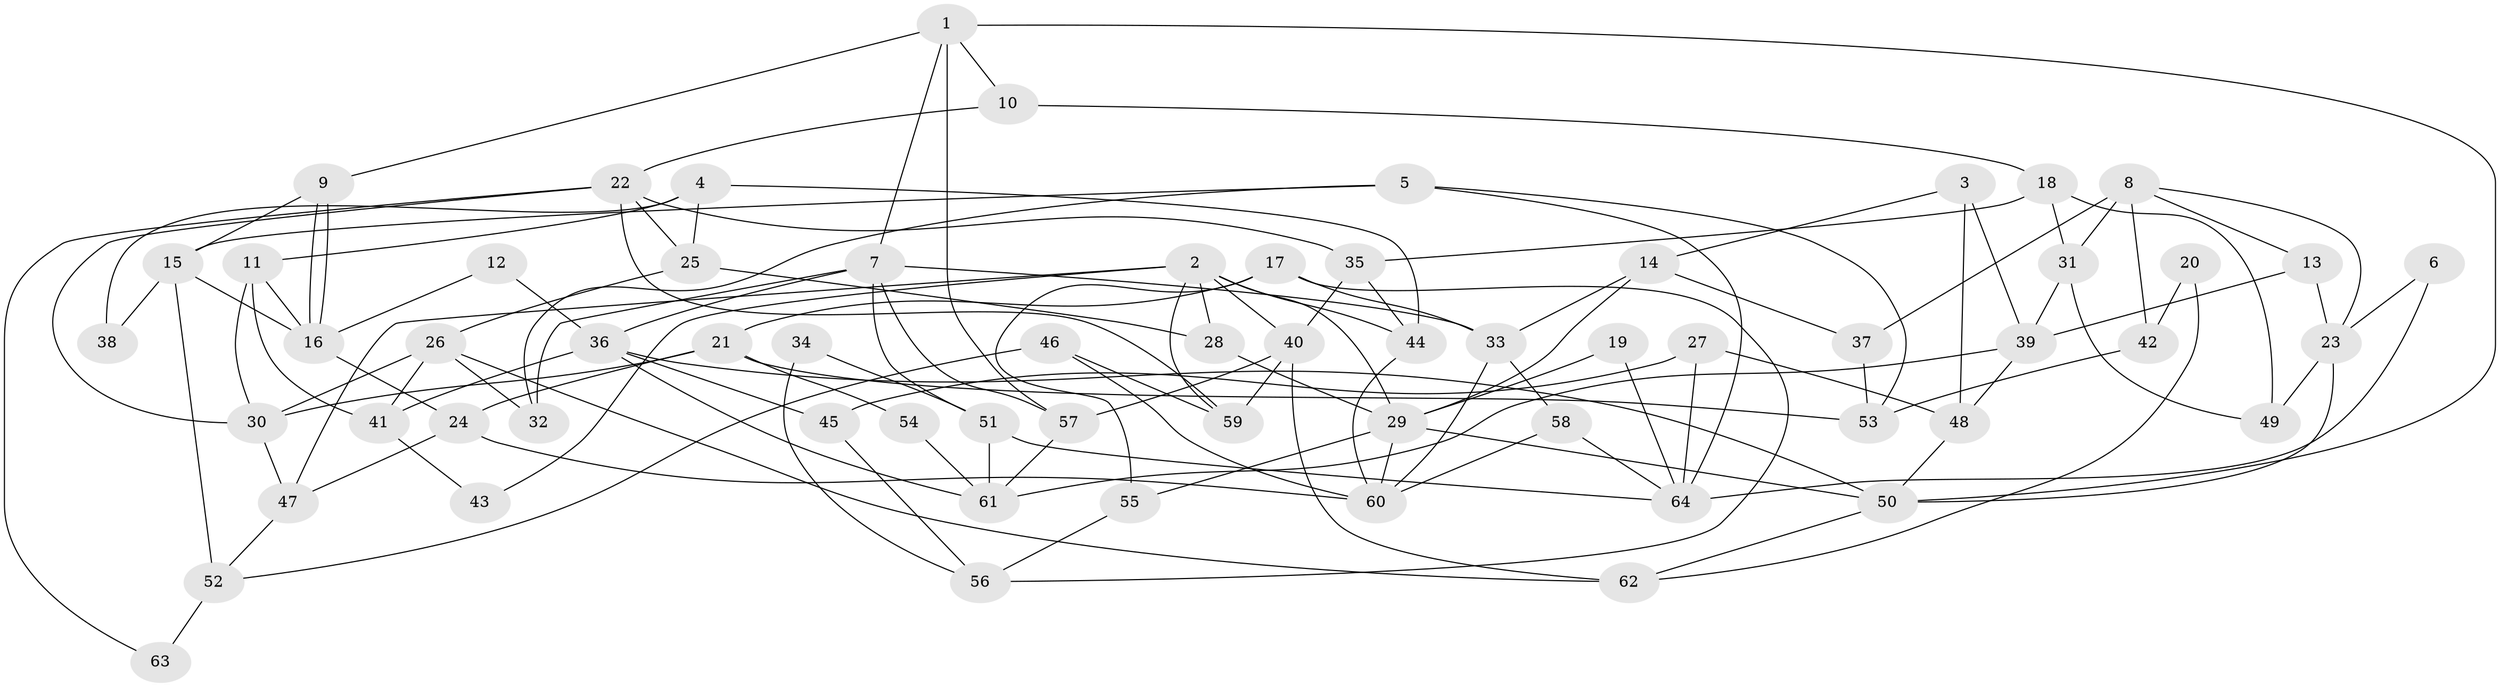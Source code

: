 // coarse degree distribution, {9: 0.02631578947368421, 10: 0.02631578947368421, 3: 0.02631578947368421, 4: 0.18421052631578946, 5: 0.23684210526315788, 7: 0.18421052631578946, 6: 0.13157894736842105, 2: 0.18421052631578946}
// Generated by graph-tools (version 1.1) at 2025/52/02/27/25 19:52:09]
// undirected, 64 vertices, 128 edges
graph export_dot {
graph [start="1"]
  node [color=gray90,style=filled];
  1;
  2;
  3;
  4;
  5;
  6;
  7;
  8;
  9;
  10;
  11;
  12;
  13;
  14;
  15;
  16;
  17;
  18;
  19;
  20;
  21;
  22;
  23;
  24;
  25;
  26;
  27;
  28;
  29;
  30;
  31;
  32;
  33;
  34;
  35;
  36;
  37;
  38;
  39;
  40;
  41;
  42;
  43;
  44;
  45;
  46;
  47;
  48;
  49;
  50;
  51;
  52;
  53;
  54;
  55;
  56;
  57;
  58;
  59;
  60;
  61;
  62;
  63;
  64;
  1 -- 9;
  1 -- 50;
  1 -- 7;
  1 -- 10;
  1 -- 57;
  2 -- 40;
  2 -- 59;
  2 -- 28;
  2 -- 29;
  2 -- 43;
  2 -- 44;
  2 -- 47;
  3 -- 14;
  3 -- 48;
  3 -- 39;
  4 -- 11;
  4 -- 44;
  4 -- 25;
  4 -- 38;
  5 -- 32;
  5 -- 53;
  5 -- 15;
  5 -- 64;
  6 -- 64;
  6 -- 23;
  7 -- 57;
  7 -- 32;
  7 -- 33;
  7 -- 36;
  7 -- 51;
  8 -- 31;
  8 -- 23;
  8 -- 13;
  8 -- 37;
  8 -- 42;
  9 -- 15;
  9 -- 16;
  9 -- 16;
  10 -- 18;
  10 -- 22;
  11 -- 30;
  11 -- 41;
  11 -- 16;
  12 -- 16;
  12 -- 36;
  13 -- 39;
  13 -- 23;
  14 -- 29;
  14 -- 33;
  14 -- 37;
  15 -- 16;
  15 -- 38;
  15 -- 52;
  16 -- 24;
  17 -- 21;
  17 -- 33;
  17 -- 55;
  17 -- 56;
  18 -- 31;
  18 -- 35;
  18 -- 49;
  19 -- 29;
  19 -- 64;
  20 -- 62;
  20 -- 42;
  21 -- 24;
  21 -- 30;
  21 -- 53;
  21 -- 54;
  22 -- 30;
  22 -- 25;
  22 -- 35;
  22 -- 59;
  22 -- 63;
  23 -- 50;
  23 -- 49;
  24 -- 60;
  24 -- 47;
  25 -- 26;
  25 -- 28;
  26 -- 62;
  26 -- 30;
  26 -- 32;
  26 -- 41;
  27 -- 64;
  27 -- 45;
  27 -- 48;
  28 -- 29;
  29 -- 50;
  29 -- 55;
  29 -- 60;
  30 -- 47;
  31 -- 39;
  31 -- 49;
  33 -- 60;
  33 -- 58;
  34 -- 56;
  34 -- 51;
  35 -- 44;
  35 -- 40;
  36 -- 50;
  36 -- 41;
  36 -- 45;
  36 -- 61;
  37 -- 53;
  39 -- 61;
  39 -- 48;
  40 -- 59;
  40 -- 57;
  40 -- 62;
  41 -- 43;
  42 -- 53;
  44 -- 60;
  45 -- 56;
  46 -- 60;
  46 -- 52;
  46 -- 59;
  47 -- 52;
  48 -- 50;
  50 -- 62;
  51 -- 61;
  51 -- 64;
  52 -- 63;
  54 -- 61;
  55 -- 56;
  57 -- 61;
  58 -- 64;
  58 -- 60;
}
